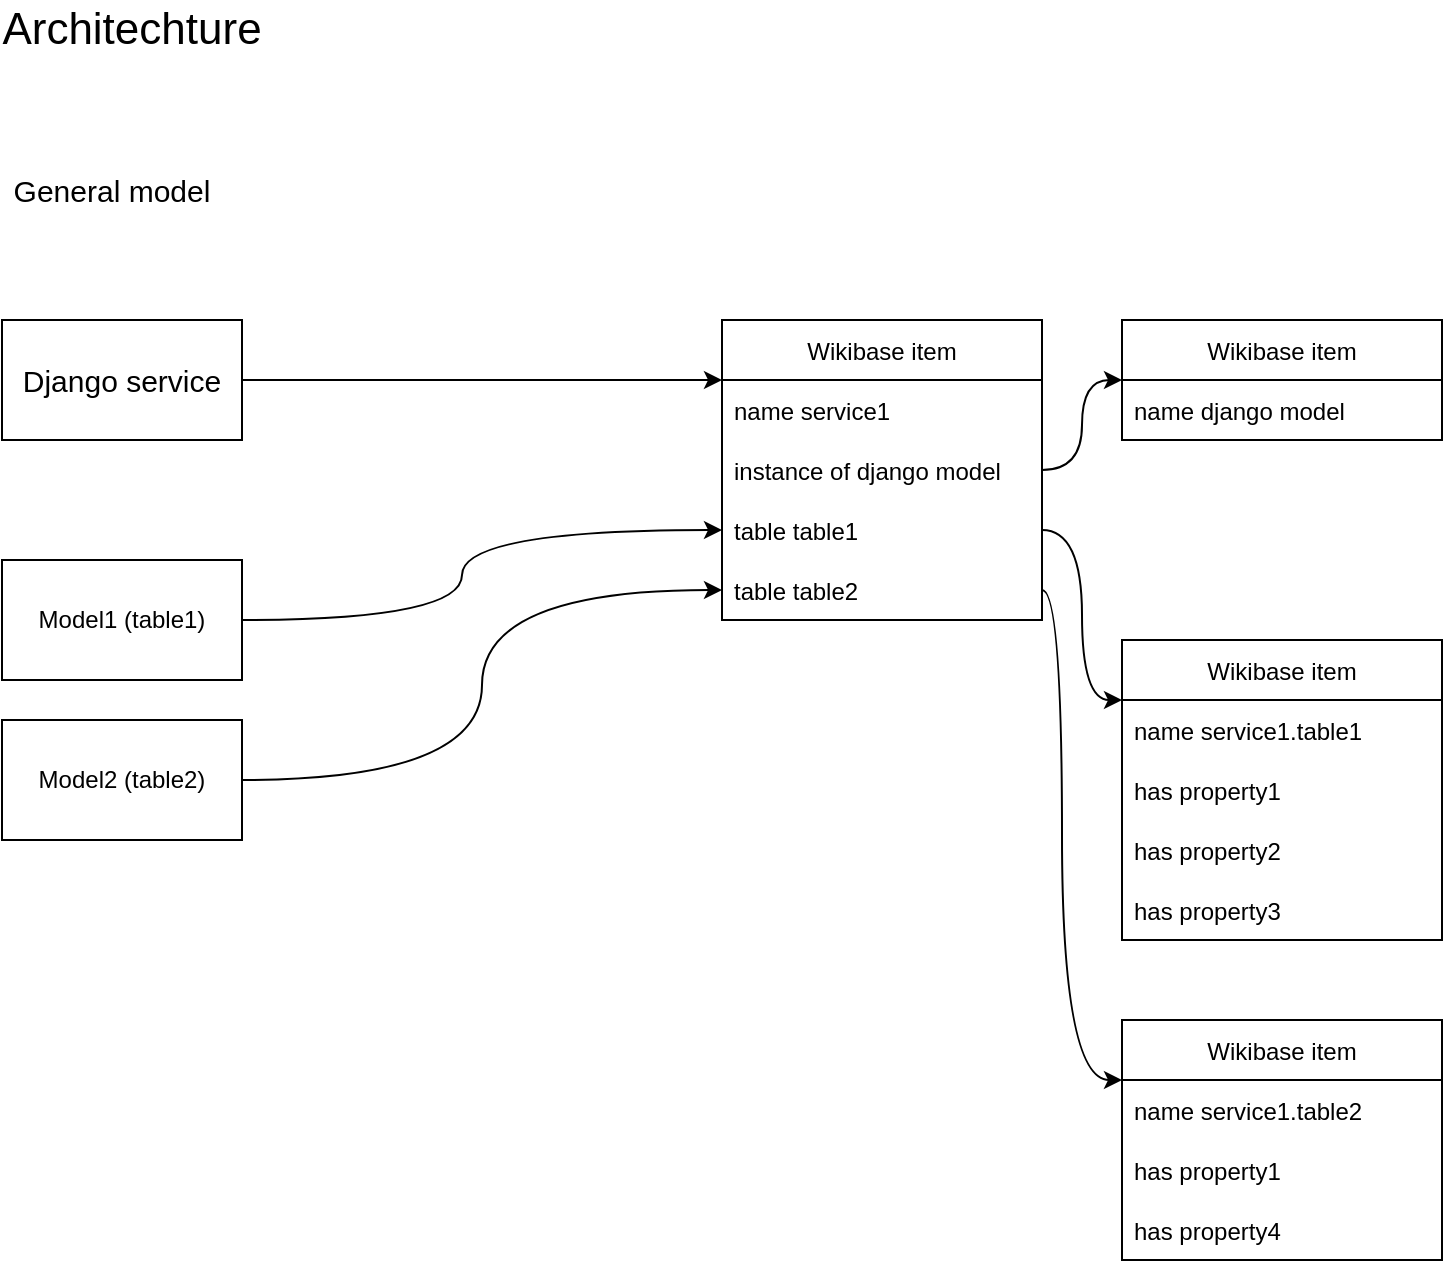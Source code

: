 <mxfile version="15.4.0" type="device"><diagram id="sj_37RxhLvMgkUBaLeLJ" name="Page-1"><mxGraphModel dx="1350" dy="816" grid="1" gridSize="10" guides="1" tooltips="1" connect="1" arrows="1" fold="1" page="1" pageScale="1" pageWidth="850" pageHeight="1100" math="0" shadow="0"><root><mxCell id="0"/><mxCell id="1" parent="0"/><mxCell id="nWG_DKzCNa2iYmML5vch-1" value="Architechture" style="text;html=1;strokeColor=none;fillColor=none;align=center;verticalAlign=middle;whiteSpace=wrap;rounded=0;fontSize=22;" parent="1" vertex="1"><mxGeometry x="40" y="40" width="130" height="30" as="geometry"/></mxCell><mxCell id="nWG_DKzCNa2iYmML5vch-2" value="General model" style="text;html=1;strokeColor=none;fillColor=none;align=center;verticalAlign=middle;whiteSpace=wrap;rounded=0;fontSize=15;" parent="1" vertex="1"><mxGeometry x="40" y="120" width="110" height="30" as="geometry"/></mxCell><mxCell id="nWG_DKzCNa2iYmML5vch-3" value="Django service" style="rounded=0;whiteSpace=wrap;html=1;fontSize=15;" parent="1" vertex="1"><mxGeometry x="40" y="200" width="120" height="60" as="geometry"/></mxCell><mxCell id="4GhTUzTslkGhAq155SPU-2" value="Wikibase item" style="swimlane;fontStyle=0;childLayout=stackLayout;horizontal=1;startSize=30;horizontalStack=0;resizeParent=1;resizeParentMax=0;resizeLast=0;collapsible=1;marginBottom=0;" vertex="1" parent="1"><mxGeometry x="400" y="200" width="160" height="150" as="geometry"><mxRectangle x="400" y="200" width="110" height="30" as="alternateBounds"/></mxGeometry></mxCell><mxCell id="4GhTUzTslkGhAq155SPU-9" value="name service1" style="text;strokeColor=none;fillColor=none;align=left;verticalAlign=middle;spacingLeft=4;spacingRight=4;overflow=hidden;points=[[0,0.5],[1,0.5]];portConstraint=eastwest;rotatable=0;" vertex="1" parent="4GhTUzTslkGhAq155SPU-2"><mxGeometry y="30" width="160" height="30" as="geometry"/></mxCell><mxCell id="4GhTUzTslkGhAq155SPU-3" value="instance of django model" style="text;strokeColor=none;fillColor=none;align=left;verticalAlign=middle;spacingLeft=4;spacingRight=4;overflow=hidden;points=[[0,0.5],[1,0.5]];portConstraint=eastwest;rotatable=0;" vertex="1" parent="4GhTUzTslkGhAq155SPU-2"><mxGeometry y="60" width="160" height="30" as="geometry"/></mxCell><mxCell id="4GhTUzTslkGhAq155SPU-4" value="table table1" style="text;strokeColor=none;fillColor=none;align=left;verticalAlign=middle;spacingLeft=4;spacingRight=4;overflow=hidden;points=[[0,0.5],[1,0.5]];portConstraint=eastwest;rotatable=0;" vertex="1" parent="4GhTUzTslkGhAq155SPU-2"><mxGeometry y="90" width="160" height="30" as="geometry"/></mxCell><mxCell id="4GhTUzTslkGhAq155SPU-5" value="table table2" style="text;strokeColor=none;fillColor=none;align=left;verticalAlign=middle;spacingLeft=4;spacingRight=4;overflow=hidden;points=[[0,0.5],[1,0.5]];portConstraint=eastwest;rotatable=0;" vertex="1" parent="4GhTUzTslkGhAq155SPU-2"><mxGeometry y="120" width="160" height="30" as="geometry"/></mxCell><mxCell id="4GhTUzTslkGhAq155SPU-10" value="" style="curved=1;endArrow=classic;html=1;rounded=0;edgeStyle=orthogonalEdgeStyle;" edge="1" parent="1" source="nWG_DKzCNa2iYmML5vch-3" target="4GhTUzTslkGhAq155SPU-2"><mxGeometry width="50" height="50" relative="1" as="geometry"><mxPoint x="170" y="270" as="sourcePoint"/><mxPoint x="340" y="300" as="targetPoint"/><Array as="points"><mxPoint x="300" y="230"/><mxPoint x="300" y="230"/></Array></mxGeometry></mxCell><mxCell id="4GhTUzTslkGhAq155SPU-11" value="Model1 (table1)" style="rounded=0;whiteSpace=wrap;html=1;" vertex="1" parent="1"><mxGeometry x="40" y="320" width="120" height="60" as="geometry"/></mxCell><mxCell id="4GhTUzTslkGhAq155SPU-12" value="" style="curved=1;endArrow=classic;html=1;rounded=0;edgeStyle=orthogonalEdgeStyle;" edge="1" parent="1" source="4GhTUzTslkGhAq155SPU-11" target="4GhTUzTslkGhAq155SPU-4"><mxGeometry width="50" height="50" relative="1" as="geometry"><mxPoint x="170" y="240" as="sourcePoint"/><mxPoint x="390" y="290" as="targetPoint"/><Array as="points"><mxPoint x="270" y="350"/><mxPoint x="270" y="305"/></Array></mxGeometry></mxCell><mxCell id="4GhTUzTslkGhAq155SPU-13" value="Wikibase item" style="swimlane;fontStyle=0;childLayout=stackLayout;horizontal=1;startSize=30;horizontalStack=0;resizeParent=1;resizeParentMax=0;resizeLast=0;collapsible=1;marginBottom=0;" vertex="1" parent="1"><mxGeometry x="600" y="200" width="160" height="60" as="geometry"><mxRectangle x="400" y="200" width="110" height="30" as="alternateBounds"/></mxGeometry></mxCell><mxCell id="4GhTUzTslkGhAq155SPU-14" value="name django model" style="text;strokeColor=none;fillColor=none;align=left;verticalAlign=middle;spacingLeft=4;spacingRight=4;overflow=hidden;points=[[0,0.5],[1,0.5]];portConstraint=eastwest;rotatable=0;" vertex="1" parent="4GhTUzTslkGhAq155SPU-13"><mxGeometry y="30" width="160" height="30" as="geometry"/></mxCell><mxCell id="4GhTUzTslkGhAq155SPU-18" value="" style="curved=1;endArrow=classic;html=1;rounded=0;edgeStyle=orthogonalEdgeStyle;" edge="1" parent="1" source="4GhTUzTslkGhAq155SPU-3" target="4GhTUzTslkGhAq155SPU-13"><mxGeometry width="50" height="50" relative="1" as="geometry"><mxPoint x="570" y="372.5" as="sourcePoint"/><mxPoint x="810" y="327.5" as="targetPoint"/><Array as="points"><mxPoint x="580" y="275"/><mxPoint x="580" y="230"/></Array></mxGeometry></mxCell><mxCell id="4GhTUzTslkGhAq155SPU-19" value="Model2 (table2)" style="rounded=0;whiteSpace=wrap;html=1;" vertex="1" parent="1"><mxGeometry x="40" y="400" width="120" height="60" as="geometry"/></mxCell><mxCell id="4GhTUzTslkGhAq155SPU-20" value="" style="curved=1;endArrow=classic;html=1;rounded=0;edgeStyle=orthogonalEdgeStyle;" edge="1" parent="1" source="4GhTUzTslkGhAq155SPU-19" target="4GhTUzTslkGhAq155SPU-5"><mxGeometry width="50" height="50" relative="1" as="geometry"><mxPoint x="170" y="360" as="sourcePoint"/><mxPoint x="410" y="315" as="targetPoint"/><Array as="points"><mxPoint x="280" y="430"/><mxPoint x="280" y="335"/></Array></mxGeometry></mxCell><mxCell id="4GhTUzTslkGhAq155SPU-21" value="Wikibase item" style="swimlane;fontStyle=0;childLayout=stackLayout;horizontal=1;startSize=30;horizontalStack=0;resizeParent=1;resizeParentMax=0;resizeLast=0;collapsible=1;marginBottom=0;" vertex="1" parent="1"><mxGeometry x="600" y="360" width="160" height="150" as="geometry"><mxRectangle x="400" y="200" width="110" height="30" as="alternateBounds"/></mxGeometry></mxCell><mxCell id="4GhTUzTslkGhAq155SPU-22" value="name service1.table1" style="text;strokeColor=none;fillColor=none;align=left;verticalAlign=middle;spacingLeft=4;spacingRight=4;overflow=hidden;points=[[0,0.5],[1,0.5]];portConstraint=eastwest;rotatable=0;" vertex="1" parent="4GhTUzTslkGhAq155SPU-21"><mxGeometry y="30" width="160" height="30" as="geometry"/></mxCell><mxCell id="4GhTUzTslkGhAq155SPU-23" value="has property1" style="text;strokeColor=none;fillColor=none;align=left;verticalAlign=middle;spacingLeft=4;spacingRight=4;overflow=hidden;points=[[0,0.5],[1,0.5]];portConstraint=eastwest;rotatable=0;" vertex="1" parent="4GhTUzTslkGhAq155SPU-21"><mxGeometry y="60" width="160" height="30" as="geometry"/></mxCell><mxCell id="4GhTUzTslkGhAq155SPU-24" value="has property2" style="text;strokeColor=none;fillColor=none;align=left;verticalAlign=middle;spacingLeft=4;spacingRight=4;overflow=hidden;points=[[0,0.5],[1,0.5]];portConstraint=eastwest;rotatable=0;" vertex="1" parent="4GhTUzTslkGhAq155SPU-21"><mxGeometry y="90" width="160" height="30" as="geometry"/></mxCell><mxCell id="4GhTUzTslkGhAq155SPU-25" value="has property3" style="text;strokeColor=none;fillColor=none;align=left;verticalAlign=middle;spacingLeft=4;spacingRight=4;overflow=hidden;points=[[0,0.5],[1,0.5]];portConstraint=eastwest;rotatable=0;" vertex="1" parent="4GhTUzTslkGhAq155SPU-21"><mxGeometry y="120" width="160" height="30" as="geometry"/></mxCell><mxCell id="4GhTUzTslkGhAq155SPU-26" value="Wikibase item" style="swimlane;fontStyle=0;childLayout=stackLayout;horizontal=1;startSize=30;horizontalStack=0;resizeParent=1;resizeParentMax=0;resizeLast=0;collapsible=1;marginBottom=0;" vertex="1" parent="1"><mxGeometry x="600" y="550" width="160" height="120" as="geometry"><mxRectangle x="400" y="200" width="110" height="30" as="alternateBounds"/></mxGeometry></mxCell><mxCell id="4GhTUzTslkGhAq155SPU-27" value="name service1.table2" style="text;strokeColor=none;fillColor=none;align=left;verticalAlign=middle;spacingLeft=4;spacingRight=4;overflow=hidden;points=[[0,0.5],[1,0.5]];portConstraint=eastwest;rotatable=0;" vertex="1" parent="4GhTUzTslkGhAq155SPU-26"><mxGeometry y="30" width="160" height="30" as="geometry"/></mxCell><mxCell id="4GhTUzTslkGhAq155SPU-28" value="has property1" style="text;strokeColor=none;fillColor=none;align=left;verticalAlign=middle;spacingLeft=4;spacingRight=4;overflow=hidden;points=[[0,0.5],[1,0.5]];portConstraint=eastwest;rotatable=0;" vertex="1" parent="4GhTUzTslkGhAq155SPU-26"><mxGeometry y="60" width="160" height="30" as="geometry"/></mxCell><mxCell id="4GhTUzTslkGhAq155SPU-30" value="has property4" style="text;strokeColor=none;fillColor=none;align=left;verticalAlign=middle;spacingLeft=4;spacingRight=4;overflow=hidden;points=[[0,0.5],[1,0.5]];portConstraint=eastwest;rotatable=0;" vertex="1" parent="4GhTUzTslkGhAq155SPU-26"><mxGeometry y="90" width="160" height="30" as="geometry"/></mxCell><mxCell id="4GhTUzTslkGhAq155SPU-31" value="" style="curved=1;endArrow=classic;html=1;rounded=0;edgeStyle=orthogonalEdgeStyle;" edge="1" parent="1" source="4GhTUzTslkGhAq155SPU-4" target="4GhTUzTslkGhAq155SPU-21"><mxGeometry width="50" height="50" relative="1" as="geometry"><mxPoint x="570" y="285" as="sourcePoint"/><mxPoint x="610" y="240" as="targetPoint"/><Array as="points"><mxPoint x="580" y="305"/><mxPoint x="580" y="390"/></Array></mxGeometry></mxCell><mxCell id="4GhTUzTslkGhAq155SPU-32" value="" style="curved=1;endArrow=classic;html=1;rounded=0;edgeStyle=orthogonalEdgeStyle;" edge="1" parent="1" source="4GhTUzTslkGhAq155SPU-5" target="4GhTUzTslkGhAq155SPU-26"><mxGeometry width="50" height="50" relative="1" as="geometry"><mxPoint x="570" y="315" as="sourcePoint"/><mxPoint x="610" y="400" as="targetPoint"/><Array as="points"><mxPoint x="570" y="335"/><mxPoint x="570" y="580"/></Array></mxGeometry></mxCell></root></mxGraphModel></diagram></mxfile>
